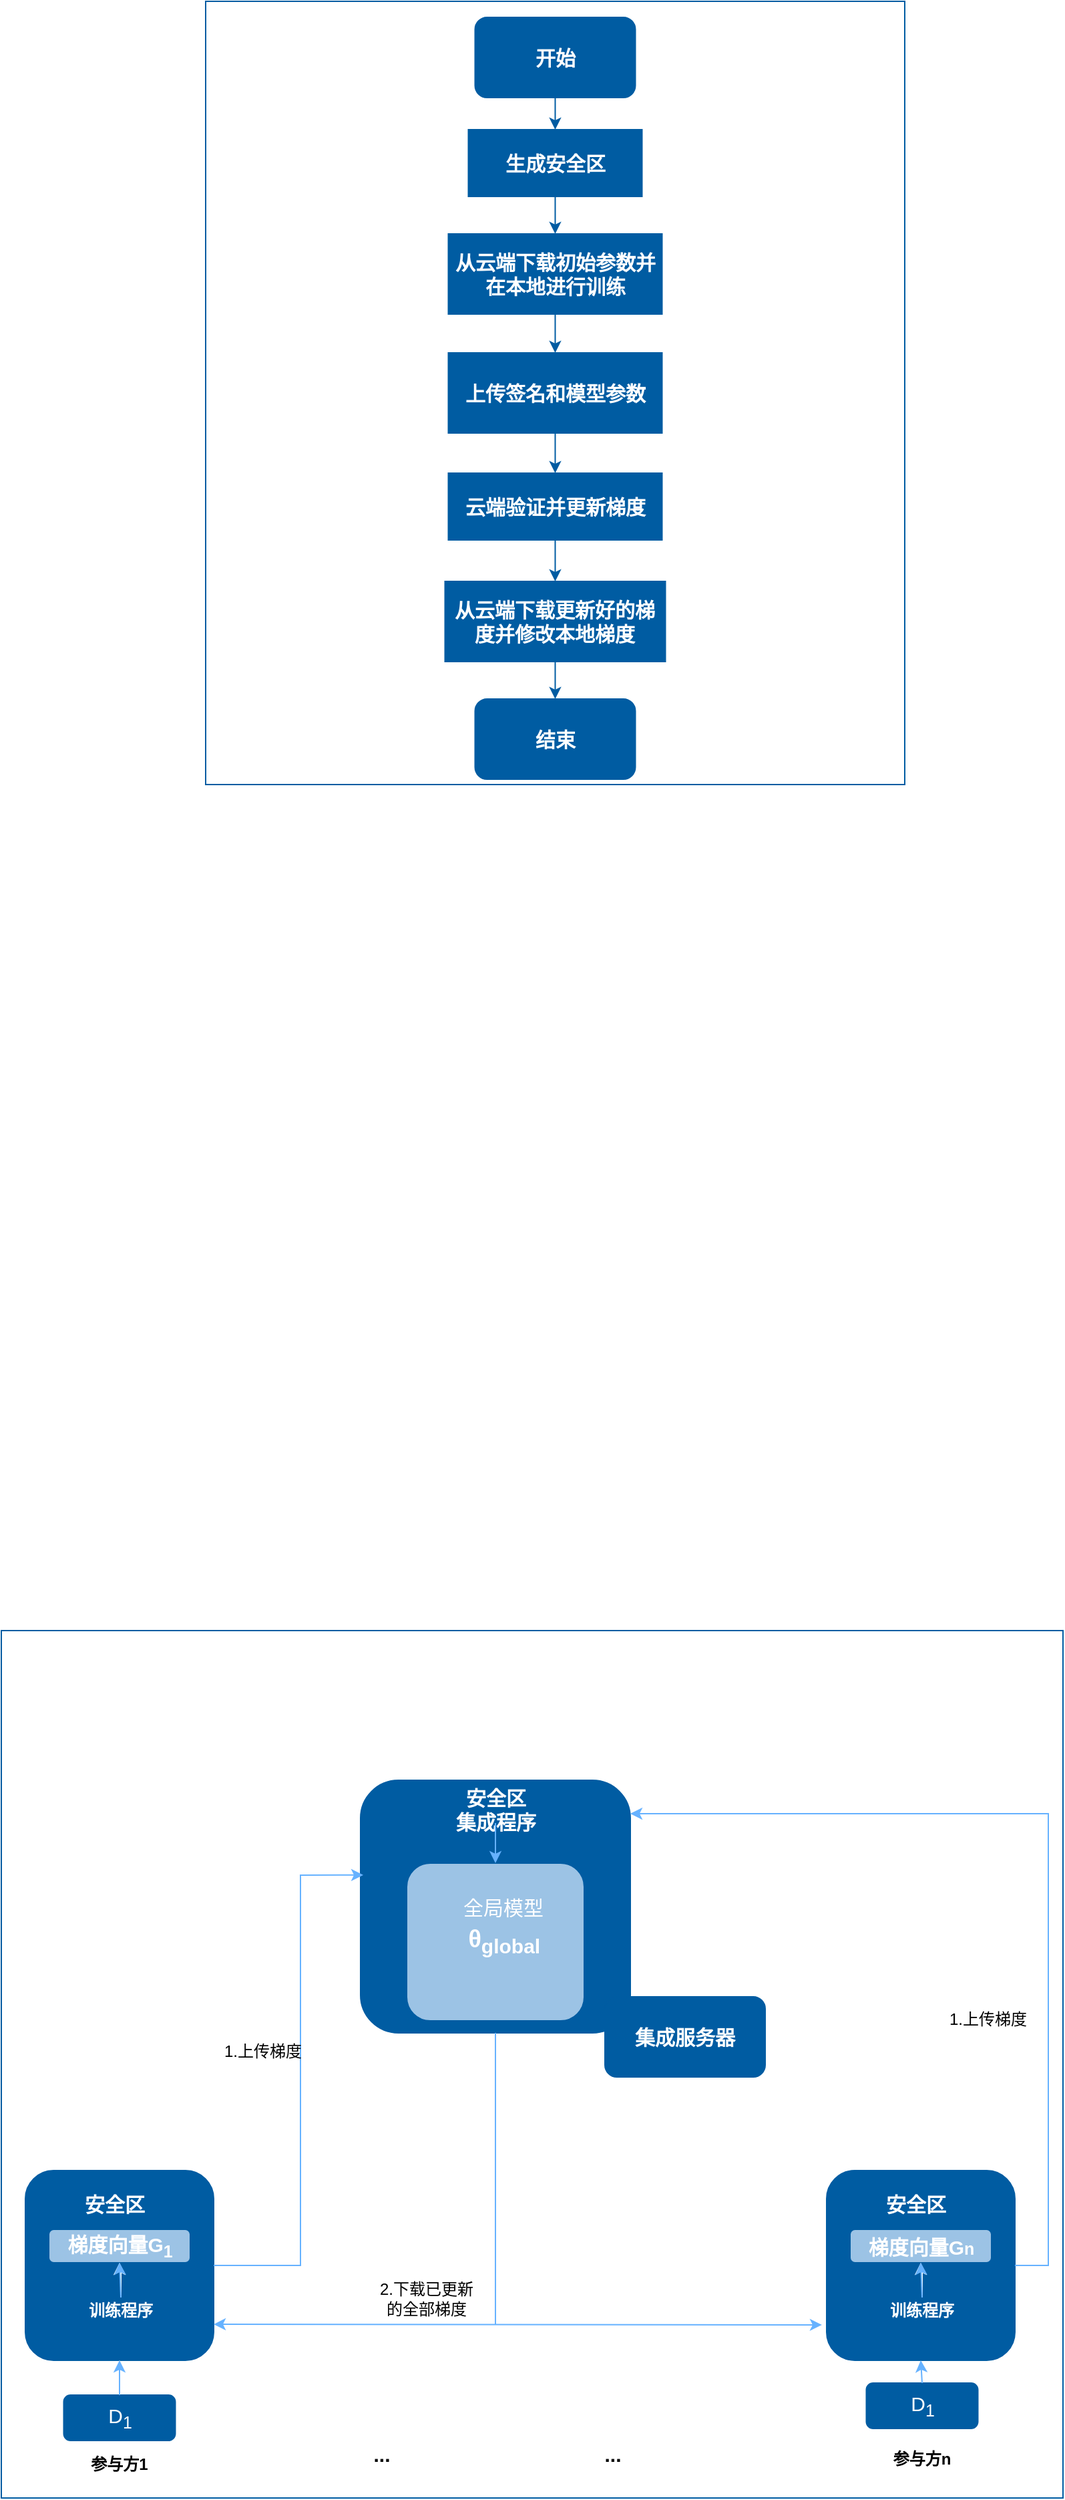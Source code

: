 <mxfile version="14.4.2" type="github">
  <diagram id="siUtsgghEpy1exS8Fkqo" name="Page-1">
    <mxGraphModel dx="1673" dy="2044" grid="0" gridSize="10" guides="1" tooltips="1" connect="1" arrows="1" fold="1" page="1" pageScale="1" pageWidth="827" pageHeight="1169" math="0" shadow="0">
      <root>
        <mxCell id="0" />
        <mxCell id="1" parent="0" />
        <mxCell id="vHyW8OZ8oajhjJQPIOyE-1" value="&lt;font style=&quot;font-size: 15px&quot; color=&quot;#ffffff&quot;&gt;&lt;b&gt;开始&lt;/b&gt;&lt;/font&gt;" style="rounded=1;whiteSpace=wrap;html=1;fillColor=#005CA2;strokeColor=#005CA2;" vertex="1" parent="1">
          <mxGeometry x="370.75" y="-743" width="120" height="60" as="geometry" />
        </mxCell>
        <mxCell id="vHyW8OZ8oajhjJQPIOyE-2" value="&lt;font style=&quot;font-size: 15px&quot; color=&quot;#ffffff&quot;&gt;&lt;b&gt;生成安全区&lt;/b&gt;&lt;/font&gt;" style="rounded=0;whiteSpace=wrap;html=1;gradientColor=none;strokeColor=#005CA2;fillColor=#005CA2;" vertex="1" parent="1">
          <mxGeometry x="365.75" y="-659" width="130" height="50" as="geometry" />
        </mxCell>
        <mxCell id="vHyW8OZ8oajhjJQPIOyE-3" value="" style="endArrow=classic;html=1;exitX=0.5;exitY=1;exitDx=0;exitDy=0;strokeColor=#005CA2;" edge="1" parent="1" source="vHyW8OZ8oajhjJQPIOyE-1" target="vHyW8OZ8oajhjJQPIOyE-2">
          <mxGeometry width="50" height="50" relative="1" as="geometry">
            <mxPoint x="330.75" y="-443" as="sourcePoint" />
            <mxPoint x="380.75" y="-493" as="targetPoint" />
          </mxGeometry>
        </mxCell>
        <mxCell id="vHyW8OZ8oajhjJQPIOyE-4" value="&lt;font style=&quot;font-size: 15px&quot; color=&quot;#ffffff&quot;&gt;&lt;b&gt;从云端下载初始参数并在本地进行训练&lt;/b&gt;&lt;/font&gt;" style="rounded=0;whiteSpace=wrap;html=1;gradientColor=none;strokeColor=#005CA2;fillColor=#005CA2;" vertex="1" parent="1">
          <mxGeometry x="350.75" y="-581" width="160" height="60" as="geometry" />
        </mxCell>
        <mxCell id="vHyW8OZ8oajhjJQPIOyE-6" value="" style="endArrow=classic;html=1;exitX=0.5;exitY=1;exitDx=0;exitDy=0;entryX=0.5;entryY=0;entryDx=0;entryDy=0;strokeColor=#005CA2;" edge="1" parent="1" source="vHyW8OZ8oajhjJQPIOyE-2" target="vHyW8OZ8oajhjJQPIOyE-4">
          <mxGeometry width="50" height="50" relative="1" as="geometry">
            <mxPoint x="390.75" y="-413" as="sourcePoint" />
            <mxPoint x="430.75" y="-573" as="targetPoint" />
          </mxGeometry>
        </mxCell>
        <mxCell id="vHyW8OZ8oajhjJQPIOyE-7" value="&lt;span style=&quot;font-size: 15px&quot;&gt;&lt;b&gt;&lt;font color=&quot;#ffffff&quot;&gt;上传签名和模型参数&lt;/font&gt;&lt;/b&gt;&lt;/span&gt;" style="rounded=0;whiteSpace=wrap;html=1;gradientColor=none;strokeColor=#005CA2;fillColor=#005CA2;" vertex="1" parent="1">
          <mxGeometry x="350.75" y="-492" width="160" height="60" as="geometry" />
        </mxCell>
        <mxCell id="vHyW8OZ8oajhjJQPIOyE-9" value="" style="endArrow=classic;html=1;exitX=0.5;exitY=1;exitDx=0;exitDy=0;strokeColor=#005CA2;" edge="1" parent="1" source="vHyW8OZ8oajhjJQPIOyE-4" target="vHyW8OZ8oajhjJQPIOyE-7">
          <mxGeometry width="50" height="50" relative="1" as="geometry">
            <mxPoint x="480.75" y="-313" as="sourcePoint" />
            <mxPoint x="530.75" y="-363" as="targetPoint" />
          </mxGeometry>
        </mxCell>
        <mxCell id="vHyW8OZ8oajhjJQPIOyE-10" value="&lt;font style=&quot;font-size: 15px&quot; color=&quot;#ffffff&quot;&gt;&lt;b&gt;云端验证并更新梯度&lt;/b&gt;&lt;/font&gt;" style="rounded=0;whiteSpace=wrap;html=1;strokeColor=#005CA2;fillColor=#005CA2;" vertex="1" parent="1">
          <mxGeometry x="350.75" y="-402" width="160" height="50" as="geometry" />
        </mxCell>
        <mxCell id="vHyW8OZ8oajhjJQPIOyE-11" value="" style="endArrow=classic;html=1;exitX=0.5;exitY=1;exitDx=0;exitDy=0;strokeColor=#005CA2;" edge="1" parent="1" source="vHyW8OZ8oajhjJQPIOyE-7" target="vHyW8OZ8oajhjJQPIOyE-10">
          <mxGeometry width="50" height="50" relative="1" as="geometry">
            <mxPoint x="430.75" y="-233" as="sourcePoint" />
            <mxPoint x="480.75" y="-283" as="targetPoint" />
          </mxGeometry>
        </mxCell>
        <mxCell id="vHyW8OZ8oajhjJQPIOyE-12" value="&lt;font style=&quot;font-size: 15px&quot; color=&quot;#ffffff&quot;&gt;&lt;b&gt;从云端下载更新好的梯度并修改本地梯度&lt;/b&gt;&lt;/font&gt;" style="rounded=0;whiteSpace=wrap;html=1;gradientColor=none;strokeColor=#005CA2;fillColor=#005CA2;" vertex="1" parent="1">
          <mxGeometry x="348.25" y="-321" width="165" height="60" as="geometry" />
        </mxCell>
        <mxCell id="vHyW8OZ8oajhjJQPIOyE-13" value="" style="endArrow=classic;html=1;exitX=0.5;exitY=1;exitDx=0;exitDy=0;strokeColor=#005CA2;" edge="1" parent="1" source="vHyW8OZ8oajhjJQPIOyE-10" target="vHyW8OZ8oajhjJQPIOyE-12">
          <mxGeometry width="50" height="50" relative="1" as="geometry">
            <mxPoint x="650.75" y="-303" as="sourcePoint" />
            <mxPoint x="700.75" y="-353" as="targetPoint" />
          </mxGeometry>
        </mxCell>
        <mxCell id="vHyW8OZ8oajhjJQPIOyE-15" value="&lt;span style=&quot;font-size: 15px&quot;&gt;&lt;font color=&quot;#ffffff&quot;&gt;&lt;b&gt;结束&lt;/b&gt;&lt;/font&gt;&lt;/span&gt;" style="rounded=1;whiteSpace=wrap;html=1;strokeColor=#005CA2;fillColor=#005CA2;" vertex="1" parent="1">
          <mxGeometry x="370.75" y="-233" width="120" height="60" as="geometry" />
        </mxCell>
        <mxCell id="vHyW8OZ8oajhjJQPIOyE-16" value="" style="endArrow=classic;html=1;exitX=0.5;exitY=1;exitDx=0;exitDy=0;strokeColor=#005CA2;" edge="1" parent="1" source="vHyW8OZ8oajhjJQPIOyE-12" target="vHyW8OZ8oajhjJQPIOyE-15">
          <mxGeometry width="50" height="50" relative="1" as="geometry">
            <mxPoint x="430.75" y="-253" as="sourcePoint" />
            <mxPoint x="610.75" y="-223" as="targetPoint" />
          </mxGeometry>
        </mxCell>
        <mxCell id="vHyW8OZ8oajhjJQPIOyE-21" value="" style="rounded=0;whiteSpace=wrap;html=1;strokeColor=#005CA2;gradientColor=none;fillColor=none;" vertex="1" parent="1">
          <mxGeometry x="169" y="-755" width="523.5" height="586" as="geometry" />
        </mxCell>
        <mxCell id="vHyW8OZ8oajhjJQPIOyE-22" value="" style="rounded=1;whiteSpace=wrap;html=1;strokeColor=#005CA2;gradientColor=none;fillColor=#005CA2;" vertex="1" parent="1">
          <mxGeometry x="34" y="868" width="141" height="142" as="geometry" />
        </mxCell>
        <mxCell id="vHyW8OZ8oajhjJQPIOyE-23" value="&lt;font style=&quot;font-size: 15px&quot; color=&quot;#ffffff&quot;&gt;&lt;b&gt;安全区&lt;/b&gt;&lt;/font&gt;" style="text;html=1;strokeColor=none;fillColor=none;align=center;verticalAlign=middle;whiteSpace=wrap;rounded=0;" vertex="1" parent="1">
          <mxGeometry x="75" y="883" width="52" height="20" as="geometry" />
        </mxCell>
        <mxCell id="vHyW8OZ8oajhjJQPIOyE-24" value="&lt;font style=&quot;font-size: 15px&quot; color=&quot;#ffffff&quot;&gt;&lt;b&gt;梯度向量G&lt;sub&gt;1&lt;/sub&gt;&lt;/b&gt;&lt;/font&gt;" style="rounded=1;whiteSpace=wrap;html=1;strokeColor=#005CA2;gradientColor=none;fillColor=#9CC3E5;" vertex="1" parent="1">
          <mxGeometry x="51.5" y="912" width="106" height="25" as="geometry" />
        </mxCell>
        <mxCell id="vHyW8OZ8oajhjJQPIOyE-25" style="edgeStyle=orthogonalEdgeStyle;rounded=0;orthogonalLoop=1;jettySize=auto;html=1;exitX=0.75;exitY=1;exitDx=0;exitDy=0;strokeColor=#005CA2;" edge="1" parent="1" source="vHyW8OZ8oajhjJQPIOyE-24" target="vHyW8OZ8oajhjJQPIOyE-24">
          <mxGeometry relative="1" as="geometry" />
        </mxCell>
        <mxCell id="vHyW8OZ8oajhjJQPIOyE-29" value="" style="edgeStyle=orthogonalEdgeStyle;rounded=0;orthogonalLoop=1;jettySize=auto;html=1;strokeColor=#FFFFFF;" edge="1" parent="1" source="vHyW8OZ8oajhjJQPIOyE-26" target="vHyW8OZ8oajhjJQPIOyE-24">
          <mxGeometry relative="1" as="geometry" />
        </mxCell>
        <mxCell id="vHyW8OZ8oajhjJQPIOyE-26" value="&lt;font color=&quot;#ffffff&quot;&gt;&lt;b&gt;训练程序&lt;/b&gt;&lt;/font&gt;" style="text;html=1;strokeColor=none;fillColor=none;align=center;verticalAlign=middle;whiteSpace=wrap;rounded=0;" vertex="1" parent="1">
          <mxGeometry x="75" y="963" width="61" height="20" as="geometry" />
        </mxCell>
        <mxCell id="vHyW8OZ8oajhjJQPIOyE-28" value="" style="endArrow=classic;html=1;exitX=0.5;exitY=0;exitDx=0;exitDy=0;entryX=0.5;entryY=1;entryDx=0;entryDy=0;strokeColor=#66B2FF;" edge="1" parent="1" source="vHyW8OZ8oajhjJQPIOyE-26" target="vHyW8OZ8oajhjJQPIOyE-24">
          <mxGeometry width="50" height="50" relative="1" as="geometry">
            <mxPoint x="280" y="1077" as="sourcePoint" />
            <mxPoint x="101" y="1088" as="targetPoint" />
          </mxGeometry>
        </mxCell>
        <mxCell id="vHyW8OZ8oajhjJQPIOyE-30" value="&lt;font style=&quot;font-size: 15px&quot; color=&quot;#ffffff&quot;&gt;D&lt;sub&gt;1&lt;/sub&gt;&lt;/font&gt;" style="rounded=1;whiteSpace=wrap;html=1;strokeColor=#005CA2;gradientColor=none;fillColor=#005CA2;" vertex="1" parent="1">
          <mxGeometry x="62.75" y="1036" width="83.5" height="34" as="geometry" />
        </mxCell>
        <mxCell id="vHyW8OZ8oajhjJQPIOyE-31" value="" style="endArrow=classic;html=1;strokeColor=#FFFFFF;entryX=0.5;entryY=1;entryDx=0;entryDy=0;exitX=0.5;exitY=0;exitDx=0;exitDy=0;" edge="1" parent="1" source="vHyW8OZ8oajhjJQPIOyE-30" target="vHyW8OZ8oajhjJQPIOyE-22">
          <mxGeometry width="50" height="50" relative="1" as="geometry">
            <mxPoint x="243" y="1162" as="sourcePoint" />
            <mxPoint x="293" y="1112" as="targetPoint" />
          </mxGeometry>
        </mxCell>
        <mxCell id="vHyW8OZ8oajhjJQPIOyE-33" value="" style="endArrow=classic;html=1;exitX=0.5;exitY=0;exitDx=0;exitDy=0;entryX=0.5;entryY=1;entryDx=0;entryDy=0;strokeColor=#66B2FF;" edge="1" parent="1" source="vHyW8OZ8oajhjJQPIOyE-30" target="vHyW8OZ8oajhjJQPIOyE-22">
          <mxGeometry width="50" height="50" relative="1" as="geometry">
            <mxPoint x="115.5" y="973" as="sourcePoint" />
            <mxPoint x="114.5" y="947" as="targetPoint" />
          </mxGeometry>
        </mxCell>
        <mxCell id="vHyW8OZ8oajhjJQPIOyE-34" value="&lt;b&gt;参与方1&lt;/b&gt;" style="text;html=1;strokeColor=none;fillColor=none;align=center;verticalAlign=middle;whiteSpace=wrap;rounded=0;" vertex="1" parent="1">
          <mxGeometry x="78.25" y="1078" width="52.5" height="20" as="geometry" />
        </mxCell>
        <mxCell id="vHyW8OZ8oajhjJQPIOyE-37" value="" style="rounded=1;whiteSpace=wrap;html=1;strokeColor=#005CA2;fillColor=#005CA2;gradientColor=none;" vertex="1" parent="1">
          <mxGeometry x="285" y="576" width="202" height="189" as="geometry" />
        </mxCell>
        <mxCell id="vHyW8OZ8oajhjJQPIOyE-38" value="&lt;font color=&quot;#ffffff&quot; style=&quot;font-size: 15px&quot;&gt;&lt;b&gt;安全区&lt;br&gt;集成程序&lt;br&gt;&lt;/b&gt;&lt;/font&gt;" style="text;html=1;strokeColor=none;fillColor=none;align=center;verticalAlign=middle;whiteSpace=wrap;rounded=0;" vertex="1" parent="1">
          <mxGeometry x="353.5" y="587" width="65" height="21" as="geometry" />
        </mxCell>
        <mxCell id="vHyW8OZ8oajhjJQPIOyE-39" value="" style="rounded=1;whiteSpace=wrap;html=1;strokeColor=#005CA2;gradientColor=none;fillColor=#9CC3E5;" vertex="1" parent="1">
          <mxGeometry x="319.5" y="638" width="133" height="118" as="geometry" />
        </mxCell>
        <mxCell id="vHyW8OZ8oajhjJQPIOyE-40" value="" style="endArrow=classic;html=1;strokeColor=#66B2FF;exitX=0.5;exitY=1;exitDx=0;exitDy=0;" edge="1" parent="1" source="vHyW8OZ8oajhjJQPIOyE-38" target="vHyW8OZ8oajhjJQPIOyE-39">
          <mxGeometry width="50" height="50" relative="1" as="geometry">
            <mxPoint x="585" y="616" as="sourcePoint" />
            <mxPoint x="446" y="883" as="targetPoint" />
          </mxGeometry>
        </mxCell>
        <mxCell id="vHyW8OZ8oajhjJQPIOyE-41" value="&lt;font style=&quot;font-size: 15px&quot; color=&quot;#ffffff&quot;&gt;全局模型&lt;/font&gt;" style="text;html=1;strokeColor=none;fillColor=none;align=center;verticalAlign=middle;whiteSpace=wrap;rounded=0;" vertex="1" parent="1">
          <mxGeometry x="351.5" y="660.5" width="80" height="20" as="geometry" />
        </mxCell>
        <mxCell id="vHyW8OZ8oajhjJQPIOyE-42" value="&lt;p class=&quot;MsoNormal&quot; align=&quot;left&quot; style=&quot;text-align: left ; text-indent: 9.95pt ; line-height: 300%&quot;&gt;&lt;span style=&quot;line-height: 300%&quot;&gt;&lt;font style=&quot;font-size: 18px&quot; color=&quot;#ffffff&quot;&gt;&lt;b&gt;θ&lt;sub&gt;global&lt;/sub&gt;&lt;/b&gt;&lt;/font&gt;&lt;/span&gt;&lt;span lang=&quot;EN-US&quot; style=&quot;line-height: 300% ; display: none&quot;&gt;&lt;img width=&quot;554&quot; height=&quot;231&quot;&gt;&lt;/span&gt;&lt;span lang=&quot;EN-US&quot; style=&quot;line-height: 300% ; display: none&quot;&gt;&lt;/span&gt;&lt;/p&gt;" style="text;html=1;strokeColor=none;fillColor=none;align=center;verticalAlign=middle;whiteSpace=wrap;rounded=0;" vertex="1" parent="1">
          <mxGeometry x="366" y="687" width="40" height="20" as="geometry" />
        </mxCell>
        <mxCell id="vHyW8OZ8oajhjJQPIOyE-44" value="&lt;font style=&quot;font-size: 15px&quot; color=&quot;#ffffff&quot;&gt;&lt;b&gt;集成服务器&lt;/b&gt;&lt;/font&gt;" style="rounded=1;whiteSpace=wrap;html=1;strokeColor=#005CA2;gradientColor=none;fillColor=#005CA2;" vertex="1" parent="1">
          <mxGeometry x="468" y="738" width="120" height="60" as="geometry" />
        </mxCell>
        <mxCell id="vHyW8OZ8oajhjJQPIOyE-51" value="" style="rounded=1;whiteSpace=wrap;html=1;strokeColor=#005CA2;gradientColor=none;fillColor=#005CA2;" vertex="1" parent="1">
          <mxGeometry x="634" y="868" width="141" height="142" as="geometry" />
        </mxCell>
        <mxCell id="vHyW8OZ8oajhjJQPIOyE-52" value="&lt;font style=&quot;font-size: 15px&quot; color=&quot;#ffffff&quot;&gt;&lt;b&gt;安全区&lt;/b&gt;&lt;/font&gt;" style="text;html=1;strokeColor=none;fillColor=none;align=center;verticalAlign=middle;whiteSpace=wrap;rounded=0;" vertex="1" parent="1">
          <mxGeometry x="675" y="883" width="52" height="20" as="geometry" />
        </mxCell>
        <mxCell id="vHyW8OZ8oajhjJQPIOyE-53" value="&lt;font color=&quot;#ffffff&quot;&gt;&lt;b&gt;&lt;span style=&quot;font-size: 15px&quot;&gt;梯度向量G&lt;/span&gt;&lt;span style=&quot;font-size: 12.5px&quot;&gt;n&lt;/span&gt;&lt;/b&gt;&lt;/font&gt;" style="rounded=1;whiteSpace=wrap;html=1;strokeColor=#005CA2;gradientColor=none;fillColor=#9CC3E5;" vertex="1" parent="1">
          <mxGeometry x="651.5" y="912" width="106" height="25" as="geometry" />
        </mxCell>
        <mxCell id="vHyW8OZ8oajhjJQPIOyE-54" style="edgeStyle=orthogonalEdgeStyle;rounded=0;orthogonalLoop=1;jettySize=auto;html=1;exitX=0.75;exitY=1;exitDx=0;exitDy=0;strokeColor=#005CA2;" edge="1" parent="1" source="vHyW8OZ8oajhjJQPIOyE-53" target="vHyW8OZ8oajhjJQPIOyE-53">
          <mxGeometry relative="1" as="geometry" />
        </mxCell>
        <mxCell id="vHyW8OZ8oajhjJQPIOyE-55" value="" style="edgeStyle=orthogonalEdgeStyle;rounded=0;orthogonalLoop=1;jettySize=auto;html=1;strokeColor=#FFFFFF;" edge="1" parent="1" source="vHyW8OZ8oajhjJQPIOyE-56" target="vHyW8OZ8oajhjJQPIOyE-53">
          <mxGeometry relative="1" as="geometry" />
        </mxCell>
        <mxCell id="vHyW8OZ8oajhjJQPIOyE-56" value="&lt;font color=&quot;#ffffff&quot;&gt;&lt;b&gt;训练程序&lt;/b&gt;&lt;/font&gt;" style="text;html=1;strokeColor=none;fillColor=none;align=center;verticalAlign=middle;whiteSpace=wrap;rounded=0;" vertex="1" parent="1">
          <mxGeometry x="675" y="963" width="61" height="20" as="geometry" />
        </mxCell>
        <mxCell id="vHyW8OZ8oajhjJQPIOyE-57" value="" style="endArrow=classic;html=1;exitX=0.5;exitY=0;exitDx=0;exitDy=0;entryX=0.5;entryY=1;entryDx=0;entryDy=0;strokeColor=#66B2FF;" edge="1" parent="1" source="vHyW8OZ8oajhjJQPIOyE-56" target="vHyW8OZ8oajhjJQPIOyE-53">
          <mxGeometry width="50" height="50" relative="1" as="geometry">
            <mxPoint x="880" y="1077" as="sourcePoint" />
            <mxPoint x="701" y="1088" as="targetPoint" />
          </mxGeometry>
        </mxCell>
        <mxCell id="vHyW8OZ8oajhjJQPIOyE-58" value="&lt;font style=&quot;font-size: 15px&quot; color=&quot;#ffffff&quot;&gt;D&lt;sub&gt;1&lt;/sub&gt;&lt;/font&gt;" style="rounded=1;whiteSpace=wrap;html=1;strokeColor=#005CA2;gradientColor=none;fillColor=#005CA2;" vertex="1" parent="1">
          <mxGeometry x="663.75" y="1027" width="83.5" height="34" as="geometry" />
        </mxCell>
        <mxCell id="vHyW8OZ8oajhjJQPIOyE-59" value="&lt;b&gt;参与方n&lt;/b&gt;" style="text;html=1;strokeColor=none;fillColor=none;align=center;verticalAlign=middle;whiteSpace=wrap;rounded=0;" vertex="1" parent="1">
          <mxGeometry x="679.25" y="1074" width="52.5" height="20" as="geometry" />
        </mxCell>
        <mxCell id="vHyW8OZ8oajhjJQPIOyE-60" value="" style="endArrow=classic;html=1;entryX=0.5;entryY=1;entryDx=0;entryDy=0;strokeColor=#66B2FF;exitX=0.5;exitY=0;exitDx=0;exitDy=0;" edge="1" parent="1" source="vHyW8OZ8oajhjJQPIOyE-58" target="vHyW8OZ8oajhjJQPIOyE-51">
          <mxGeometry width="50" height="50" relative="1" as="geometry">
            <mxPoint x="222" y="1056" as="sourcePoint" />
            <mxPoint x="114.5" y="1020" as="targetPoint" />
          </mxGeometry>
        </mxCell>
        <mxCell id="vHyW8OZ8oajhjJQPIOyE-61" value="" style="endArrow=classic;html=1;strokeColor=#66B2FF;exitX=1;exitY=0.5;exitDx=0;exitDy=0;entryX=0.01;entryY=0.375;entryDx=0;entryDy=0;entryPerimeter=0;rounded=0;" edge="1" parent="1" source="vHyW8OZ8oajhjJQPIOyE-22" target="vHyW8OZ8oajhjJQPIOyE-37">
          <mxGeometry width="50" height="50" relative="1" as="geometry">
            <mxPoint x="310" y="1000" as="sourcePoint" />
            <mxPoint x="360" y="950" as="targetPoint" />
            <Array as="points">
              <mxPoint x="240" y="939" />
              <mxPoint x="240" y="647" />
            </Array>
          </mxGeometry>
        </mxCell>
        <mxCell id="vHyW8OZ8oajhjJQPIOyE-63" value="" style="endArrow=classic;startArrow=classic;html=1;strokeColor=#66B2FF;exitX=1;exitY=0.81;exitDx=0;exitDy=0;exitPerimeter=0;entryX=-0.025;entryY=0.813;entryDx=0;entryDy=0;entryPerimeter=0;" edge="1" parent="1" source="vHyW8OZ8oajhjJQPIOyE-22" target="vHyW8OZ8oajhjJQPIOyE-51">
          <mxGeometry width="50" height="50" relative="1" as="geometry">
            <mxPoint x="490" y="1018" as="sourcePoint" />
            <mxPoint x="540" y="968" as="targetPoint" />
          </mxGeometry>
        </mxCell>
        <mxCell id="vHyW8OZ8oajhjJQPIOyE-64" value="" style="endArrow=none;html=1;strokeColor=#66B2FF;entryX=0.5;entryY=1;entryDx=0;entryDy=0;" edge="1" parent="1" target="vHyW8OZ8oajhjJQPIOyE-37">
          <mxGeometry width="50" height="50" relative="1" as="geometry">
            <mxPoint x="386" y="983" as="sourcePoint" />
            <mxPoint x="407" y="1047" as="targetPoint" />
          </mxGeometry>
        </mxCell>
        <mxCell id="vHyW8OZ8oajhjJQPIOyE-65" value="" style="endArrow=classic;html=1;strokeColor=#66B2FF;exitX=1;exitY=0.5;exitDx=0;exitDy=0;entryX=1;entryY=0.132;entryDx=0;entryDy=0;entryPerimeter=0;rounded=0;" edge="1" parent="1" source="vHyW8OZ8oajhjJQPIOyE-51" target="vHyW8OZ8oajhjJQPIOyE-37">
          <mxGeometry width="50" height="50" relative="1" as="geometry">
            <mxPoint x="713" y="783" as="sourcePoint" />
            <mxPoint x="763" y="733" as="targetPoint" />
            <Array as="points">
              <mxPoint x="800" y="939" />
              <mxPoint x="800" y="601" />
            </Array>
          </mxGeometry>
        </mxCell>
        <mxCell id="vHyW8OZ8oajhjJQPIOyE-66" value="1.上传梯度" style="text;html=1;strokeColor=none;fillColor=none;align=center;verticalAlign=middle;whiteSpace=wrap;rounded=0;" vertex="1" parent="1">
          <mxGeometry x="178" y="769" width="68" height="20" as="geometry" />
        </mxCell>
        <mxCell id="vHyW8OZ8oajhjJQPIOyE-67" value="1.上传梯度" style="text;html=1;strokeColor=none;fillColor=none;align=center;verticalAlign=middle;whiteSpace=wrap;rounded=0;" vertex="1" parent="1">
          <mxGeometry x="721" y="745" width="68" height="20" as="geometry" />
        </mxCell>
        <mxCell id="vHyW8OZ8oajhjJQPIOyE-69" value="2.下载已更新的全部梯度" style="text;html=1;strokeColor=none;fillColor=none;align=center;verticalAlign=middle;whiteSpace=wrap;rounded=0;" vertex="1" parent="1">
          <mxGeometry x="298.25" y="954" width="72.5" height="20" as="geometry" />
        </mxCell>
        <mxCell id="vHyW8OZ8oajhjJQPIOyE-70" value="&lt;b&gt;&lt;font style=&quot;font-size: 15px&quot;&gt;...&lt;/font&gt;&lt;/b&gt;" style="text;html=1;strokeColor=none;fillColor=none;align=center;verticalAlign=middle;whiteSpace=wrap;rounded=0;" vertex="1" parent="1">
          <mxGeometry x="264" y="1070" width="74" height="20" as="geometry" />
        </mxCell>
        <mxCell id="vHyW8OZ8oajhjJQPIOyE-71" value="&lt;b&gt;&lt;font style=&quot;font-size: 15px&quot;&gt;...&lt;/font&gt;&lt;/b&gt;" style="text;html=1;strokeColor=none;fillColor=none;align=center;verticalAlign=middle;whiteSpace=wrap;rounded=0;" vertex="1" parent="1">
          <mxGeometry x="436.75" y="1070" width="74" height="20" as="geometry" />
        </mxCell>
        <mxCell id="vHyW8OZ8oajhjJQPIOyE-74" value="" style="rounded=0;whiteSpace=wrap;html=1;strokeColor=#005CA2;gradientColor=none;fillColor=none;" vertex="1" parent="1">
          <mxGeometry x="16" y="464" width="795" height="649" as="geometry" />
        </mxCell>
      </root>
    </mxGraphModel>
  </diagram>
</mxfile>
